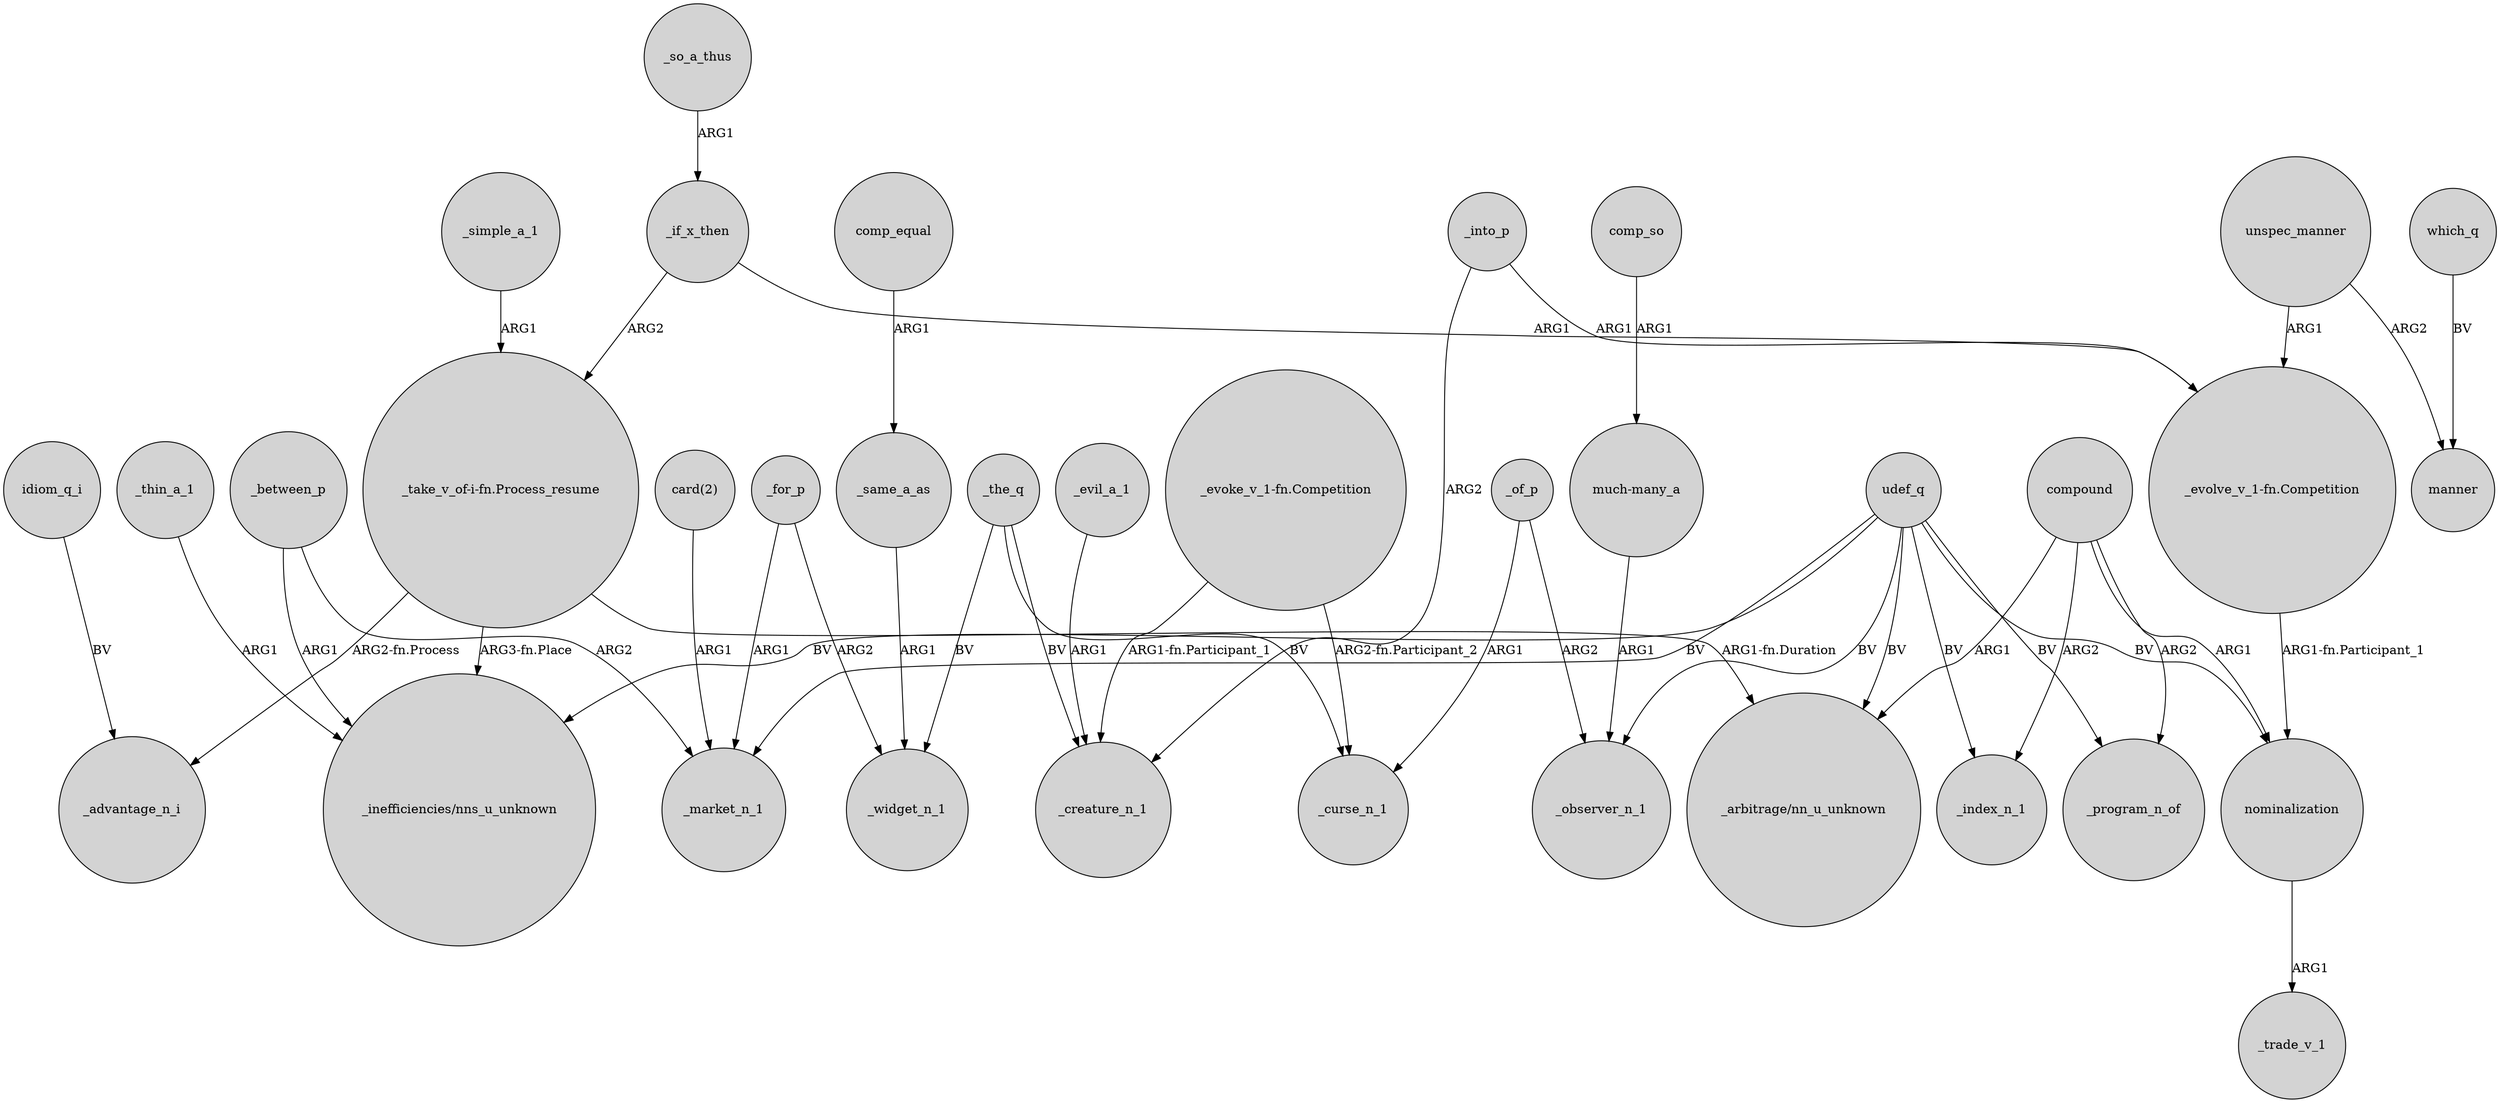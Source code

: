 digraph {
	node [shape=circle style=filled]
	"_take_v_of-i-fn.Process_resume" -> _advantage_n_i [label="ARG2-fn.Process"]
	_same_a_as -> _widget_n_1 [label=ARG1]
	udef_q -> "_inefficiencies/nns_u_unknown" [label=BV]
	_thin_a_1 -> "_inefficiencies/nns_u_unknown" [label=ARG1]
	udef_q -> _market_n_1 [label=BV]
	unspec_manner -> manner [label=ARG2]
	_if_x_then -> "_evolve_v_1-fn.Competition" [label=ARG1]
	_the_q -> _creature_n_1 [label=BV]
	udef_q -> _observer_n_1 [label=BV]
	_between_p -> _market_n_1 [label=ARG2]
	_the_q -> _widget_n_1 [label=BV]
	udef_q -> nominalization [label=BV]
	udef_q -> _index_n_1 [label=BV]
	_for_p -> _market_n_1 [label=ARG1]
	udef_q -> _program_n_of [label=BV]
	_for_p -> _widget_n_1 [label=ARG2]
	_into_p -> _creature_n_1 [label=ARG2]
	_of_p -> _curse_n_1 [label=ARG1]
	_simple_a_1 -> "_take_v_of-i-fn.Process_resume" [label=ARG1]
	compound -> _program_n_of [label=ARG2]
	"_evolve_v_1-fn.Competition" -> nominalization [label="ARG1-fn.Participant_1"]
	compound -> nominalization [label=ARG1]
	_so_a_thus -> _if_x_then [label=ARG1]
	unspec_manner -> "_evolve_v_1-fn.Competition" [label=ARG1]
	_if_x_then -> "_take_v_of-i-fn.Process_resume" [label=ARG2]
	"_take_v_of-i-fn.Process_resume" -> "_arbitrage/nn_u_unknown" [label="ARG1-fn.Duration"]
	_evil_a_1 -> _creature_n_1 [label=ARG1]
	udef_q -> "_arbitrage/nn_u_unknown" [label=BV]
	compound -> _index_n_1 [label=ARG2]
	"_evoke_v_1-fn.Competition" -> _creature_n_1 [label="ARG1-fn.Participant_1"]
	compound -> "_arbitrage/nn_u_unknown" [label=ARG1]
	_of_p -> _observer_n_1 [label=ARG2]
	"_evoke_v_1-fn.Competition" -> _curse_n_1 [label="ARG2-fn.Participant_2"]
	"card(2)" -> _market_n_1 [label=ARG1]
	"much-many_a" -> _observer_n_1 [label=ARG1]
	which_q -> manner [label=BV]
	comp_so -> "much-many_a" [label=ARG1]
	"_take_v_of-i-fn.Process_resume" -> "_inefficiencies/nns_u_unknown" [label="ARG3-fn.Place"]
	idiom_q_i -> _advantage_n_i [label=BV]
	_into_p -> "_evolve_v_1-fn.Competition" [label=ARG1]
	_the_q -> _curse_n_1 [label=BV]
	comp_equal -> _same_a_as [label=ARG1]
	_between_p -> "_inefficiencies/nns_u_unknown" [label=ARG1]
	nominalization -> _trade_v_1 [label=ARG1]
}
